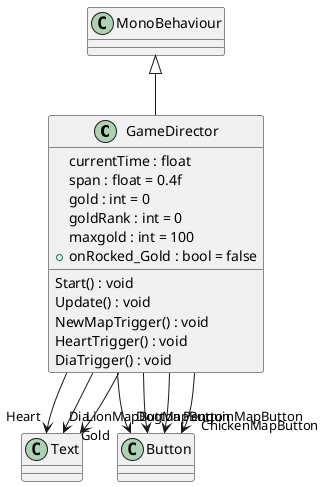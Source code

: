 @startuml
class GameDirector {
    currentTime : float
    span : float = 0.4f
    gold : int = 0
    goldRank : int = 0
    maxgold : int = 100
    + onRocked_Gold : bool = false
    Start() : void
    Update() : void
    NewMapTrigger() : void
    HeartTrigger() : void
    DiaTrigger() : void
}
MonoBehaviour <|-- GameDirector
GameDirector --> "Heart" Text
GameDirector --> "Dia" Text
GameDirector --> "Gold" Text
GameDirector --> "DogMapButton" Button
GameDirector --> "ChickenMapButton" Button
GameDirector --> "PenguinMapButton" Button
GameDirector --> "LionMapButton" Button
@enduml
